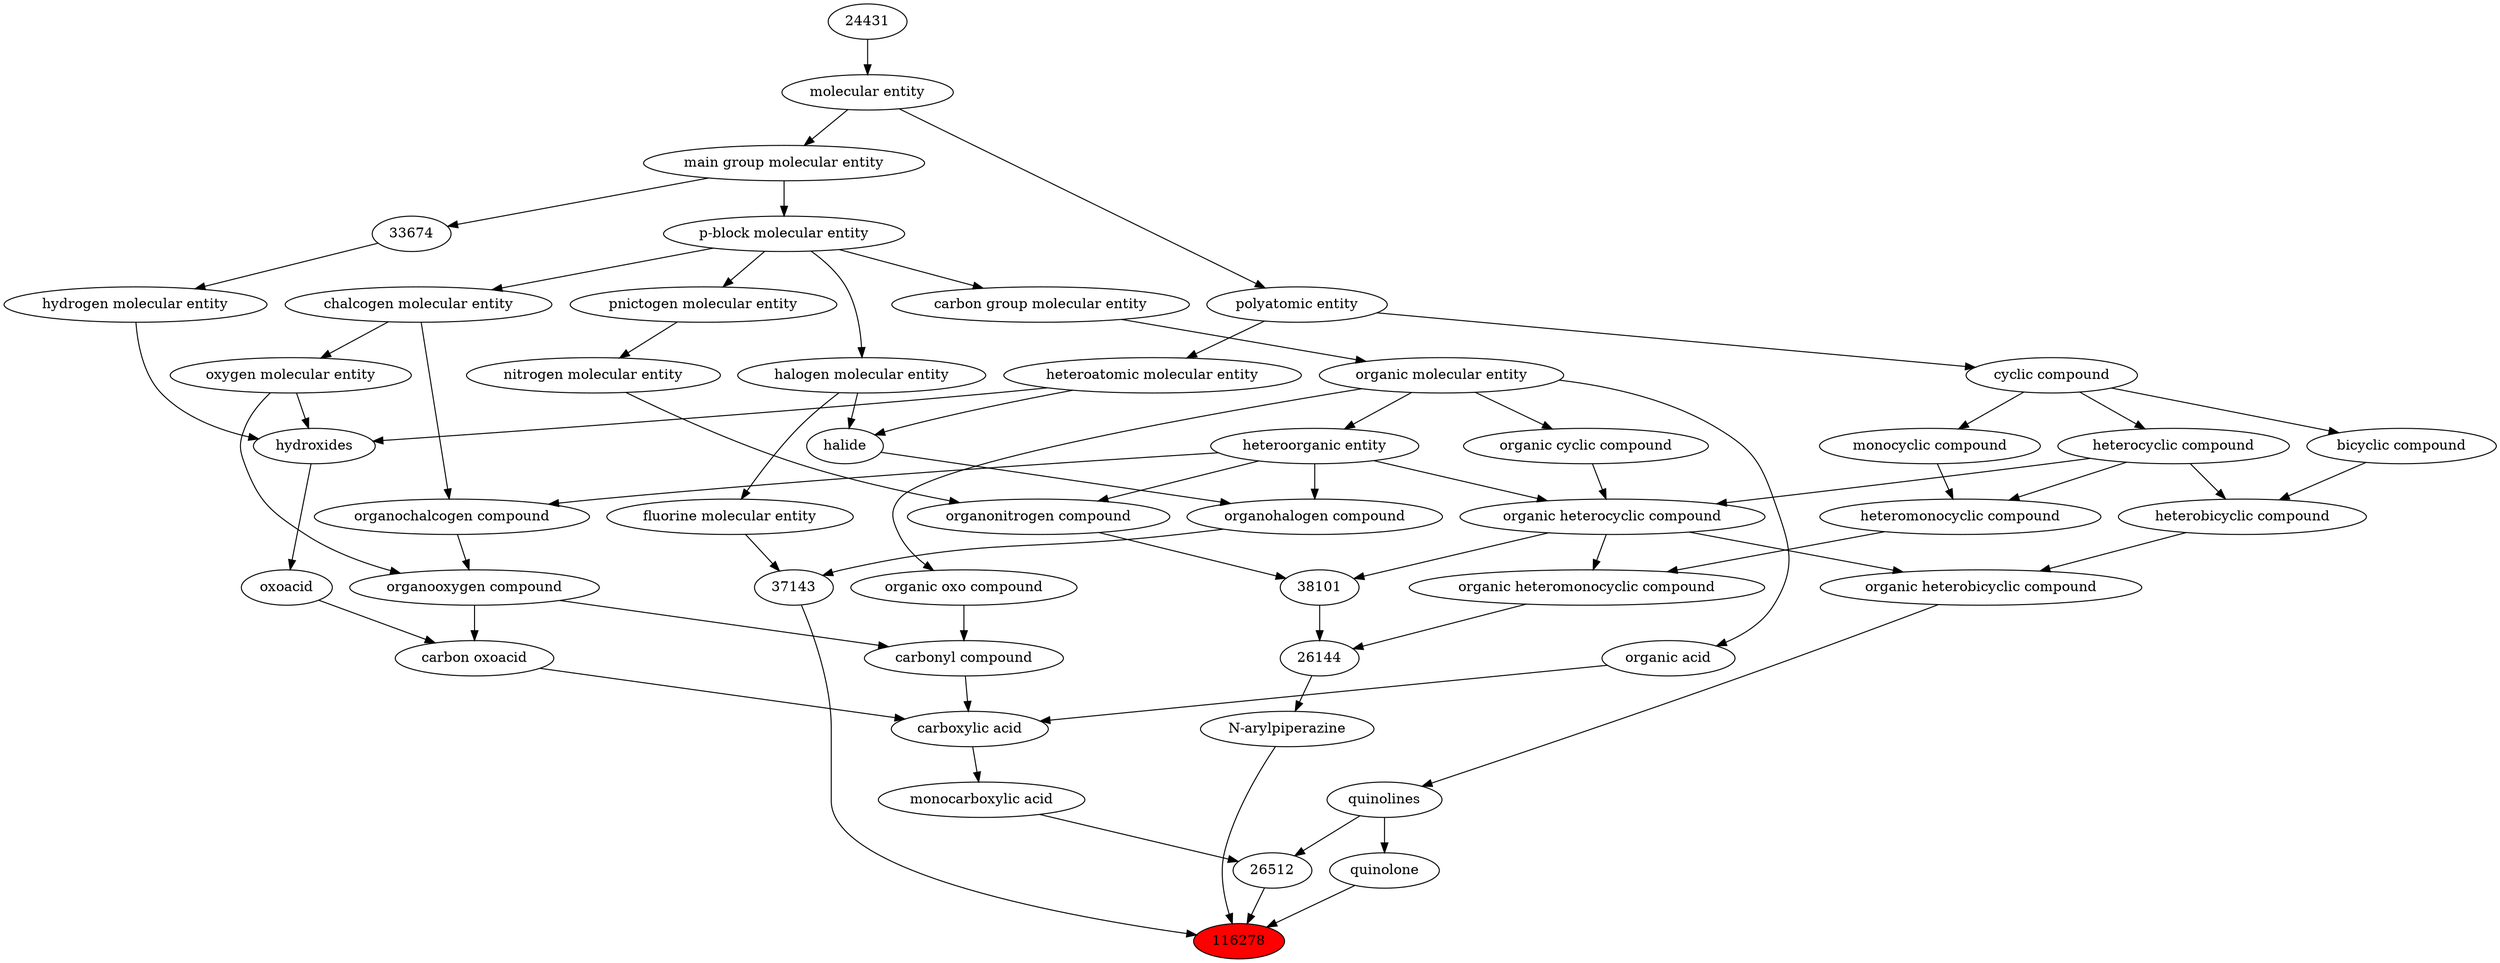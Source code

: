 digraph tree{ 
116278 [label="116278" fillcolor=red style=filled]
23765 -> 116278
37143 -> 116278
46848 -> 116278
26512 -> 116278
23765 [label="quinolone"]
26513 -> 23765
37143 [label="37143"]
36684 -> 37143
24062 -> 37143
46848 [label="N-arylpiperazine"]
26144 -> 46848
26512 [label="26512"]
25384 -> 26512
26513 -> 26512
26513 [label="quinolines"]
27171 -> 26513
36684 [label="organohalogen compound"]
33285 -> 36684
37578 -> 36684
24062 [label="fluorine molecular entity"]
24471 -> 24062
26144 [label="26144"]
38101 -> 26144
25693 -> 26144
25384 [label="monocarboxylic acid"]
33575 -> 25384
27171 [label="organic heterobicyclic compound"]
33672 -> 27171
24532 -> 27171
33285 [label="heteroorganic entity"]
50860 -> 33285
37578 [label="halide"]
24471 -> 37578
37577 -> 37578
24471 [label="halogen molecular entity"]
33675 -> 24471
38101 [label="38101"]
24532 -> 38101
35352 -> 38101
25693 [label="organic heteromonocyclic compound"]
33670 -> 25693
24532 -> 25693
33575 [label="carboxylic acid"]
36586 -> 33575
35605 -> 33575
64709 -> 33575
33672 [label="heterobicyclic compound"]
33636 -> 33672
5686 -> 33672
24532 [label="organic heterocyclic compound"]
33285 -> 24532
33832 -> 24532
5686 -> 24532
50860 [label="organic molecular entity"]
33582 -> 50860
37577 [label="heteroatomic molecular entity"]
36357 -> 37577
33675 [label="p-block molecular entity"]
33579 -> 33675
35352 [label="organonitrogen compound"]
51143 -> 35352
33285 -> 35352
33670 [label="heteromonocyclic compound"]
5686 -> 33670
33661 -> 33670
36586 [label="carbonyl compound"]
36587 -> 36586
36963 -> 36586
35605 [label="carbon oxoacid"]
24833 -> 35605
36963 -> 35605
64709 [label="organic acid"]
50860 -> 64709
33636 [label="bicyclic compound"]
33595 -> 33636
5686 [label="heterocyclic compound"]
33595 -> 5686
33832 [label="organic cyclic compound"]
50860 -> 33832
33582 [label="carbon group molecular entity"]
33675 -> 33582
36357 [label="polyatomic entity"]
23367 -> 36357
33579 [label="main group molecular entity"]
23367 -> 33579
51143 [label="nitrogen molecular entity"]
33302 -> 51143
33661 [label="monocyclic compound"]
33595 -> 33661
36587 [label="organic oxo compound"]
50860 -> 36587
36963 [label="organooxygen compound"]
36962 -> 36963
25806 -> 36963
24833 [label="oxoacid"]
24651 -> 24833
33595 [label="cyclic compound"]
36357 -> 33595
23367 [label="molecular entity"]
24431 -> 23367
33302 [label="pnictogen molecular entity"]
33675 -> 33302
36962 [label="organochalcogen compound"]
33285 -> 36962
33304 -> 36962
25806 [label="oxygen molecular entity"]
33304 -> 25806
24651 [label="hydroxides"]
25806 -> 24651
33608 -> 24651
37577 -> 24651
24431 [label="24431"]
33304 [label="chalcogen molecular entity"]
33675 -> 33304
33608 [label="hydrogen molecular entity"]
33674 -> 33608
33674 [label="33674"]
33579 -> 33674
}